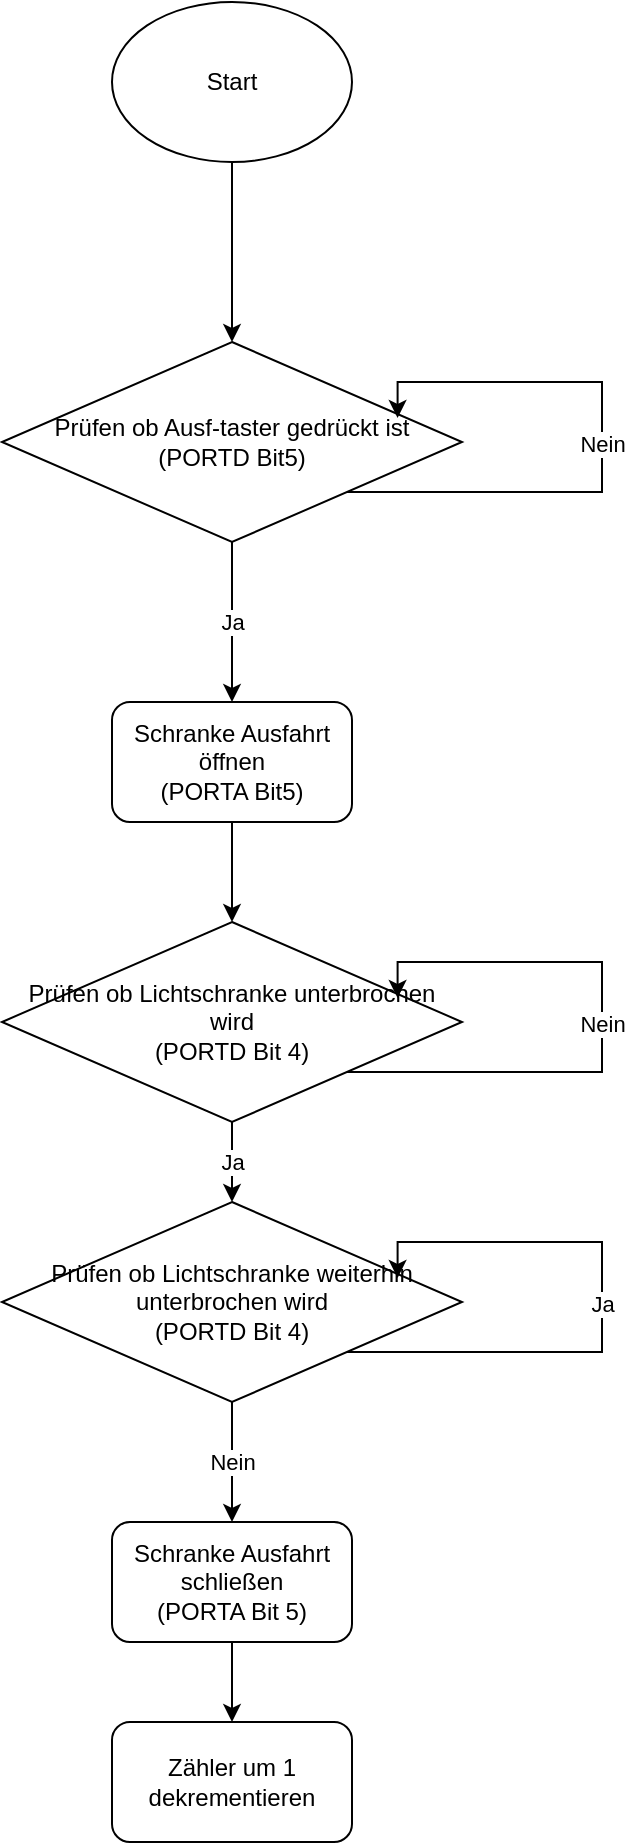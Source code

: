 <mxfile version="14.4.3" type="device"><diagram id="HWOXQPgsigacbzIv-H0E" name="Page-1"><mxGraphModel dx="950" dy="470" grid="1" gridSize="10" guides="1" tooltips="1" connect="1" arrows="1" fold="1" page="1" pageScale="1" pageWidth="827" pageHeight="1169" math="0" shadow="0"><root><mxCell id="0"/><mxCell id="1" parent="0"/><mxCell id="c9YcuFeAZ6GQhSU8Qy4d-6" value="" style="edgeStyle=orthogonalEdgeStyle;rounded=0;orthogonalLoop=1;jettySize=auto;html=1;" parent="1" source="c9YcuFeAZ6GQhSU8Qy4d-1" target="c9YcuFeAZ6GQhSU8Qy4d-7" edge="1"><mxGeometry relative="1" as="geometry"><mxPoint x="110" y="160" as="targetPoint"/></mxGeometry></mxCell><mxCell id="c9YcuFeAZ6GQhSU8Qy4d-1" value="Start" style="ellipse;whiteSpace=wrap;html=1;" parent="1" vertex="1"><mxGeometry x="85" y="40" width="120" height="80" as="geometry"/></mxCell><mxCell id="c9YcuFeAZ6GQhSU8Qy4d-10" value="Ja" style="edgeStyle=orthogonalEdgeStyle;rounded=0;orthogonalLoop=1;jettySize=auto;html=1;" parent="1" source="c9YcuFeAZ6GQhSU8Qy4d-7" target="c9YcuFeAZ6GQhSU8Qy4d-9" edge="1"><mxGeometry relative="1" as="geometry"/></mxCell><mxCell id="c9YcuFeAZ6GQhSU8Qy4d-7" value="Prüfen ob Ausf-taster gedrückt ist&lt;br&gt;(PORTD Bit5)" style="rhombus;whiteSpace=wrap;html=1;" parent="1" vertex="1"><mxGeometry x="30" y="210" width="230" height="100" as="geometry"/></mxCell><mxCell id="c9YcuFeAZ6GQhSU8Qy4d-29" value="" style="edgeStyle=orthogonalEdgeStyle;rounded=0;orthogonalLoop=1;jettySize=auto;html=1;" parent="1" source="c9YcuFeAZ6GQhSU8Qy4d-9" target="c9YcuFeAZ6GQhSU8Qy4d-27" edge="1"><mxGeometry relative="1" as="geometry"/></mxCell><mxCell id="c9YcuFeAZ6GQhSU8Qy4d-9" value="Schranke Ausfahrt öffnen&lt;br&gt;(PORTA Bit5)" style="rounded=1;whiteSpace=wrap;html=1;" parent="1" vertex="1"><mxGeometry x="85" y="390" width="120" height="60" as="geometry"/></mxCell><mxCell id="c9YcuFeAZ6GQhSU8Qy4d-20" value="" style="edgeStyle=orthogonalEdgeStyle;rounded=0;orthogonalLoop=1;jettySize=auto;html=1;" parent="1" source="c9YcuFeAZ6GQhSU8Qy4d-17" target="c9YcuFeAZ6GQhSU8Qy4d-19" edge="1"><mxGeometry relative="1" as="geometry"/></mxCell><mxCell id="c9YcuFeAZ6GQhSU8Qy4d-17" value="Schranke Ausfahrt schließen&lt;br&gt;(PORTA Bit 5)" style="whiteSpace=wrap;html=1;rounded=1;" parent="1" vertex="1"><mxGeometry x="85" y="800" width="120" height="60" as="geometry"/></mxCell><mxCell id="c9YcuFeAZ6GQhSU8Qy4d-19" value="Zähler um 1 dekrementieren" style="whiteSpace=wrap;html=1;rounded=1;" parent="1" vertex="1"><mxGeometry x="85" y="900" width="120" height="60" as="geometry"/></mxCell><mxCell id="c9YcuFeAZ6GQhSU8Qy4d-26" value="Nein" style="edgeStyle=orthogonalEdgeStyle;rounded=0;orthogonalLoop=1;jettySize=auto;html=1;exitX=1;exitY=1;exitDx=0;exitDy=0;entryX=0.86;entryY=0.38;entryDx=0;entryDy=0;entryPerimeter=0;" parent="1" source="c9YcuFeAZ6GQhSU8Qy4d-7" target="c9YcuFeAZ6GQhSU8Qy4d-7" edge="1"><mxGeometry relative="1" as="geometry"><Array as="points"><mxPoint x="330" y="285"/><mxPoint x="330" y="230"/><mxPoint x="228" y="230"/></Array></mxGeometry></mxCell><mxCell id="c9YcuFeAZ6GQhSU8Qy4d-32" value="Ja" style="edgeStyle=orthogonalEdgeStyle;rounded=0;orthogonalLoop=1;jettySize=auto;html=1;" parent="1" source="c9YcuFeAZ6GQhSU8Qy4d-27" target="c9YcuFeAZ6GQhSU8Qy4d-30" edge="1"><mxGeometry relative="1" as="geometry"/></mxCell><mxCell id="c9YcuFeAZ6GQhSU8Qy4d-27" value="&lt;div&gt;Prüfen ob Lichtschranke unterbrochen wird&lt;/div&gt;&lt;div&gt;(PORTD Bit 4)&lt;/div&gt;" style="rhombus;whiteSpace=wrap;html=1;" parent="1" vertex="1"><mxGeometry x="30" y="500" width="230" height="100" as="geometry"/></mxCell><mxCell id="c9YcuFeAZ6GQhSU8Qy4d-28" value="Nein" style="edgeStyle=orthogonalEdgeStyle;rounded=0;orthogonalLoop=1;jettySize=auto;html=1;exitX=1;exitY=1;exitDx=0;exitDy=0;entryX=0.86;entryY=0.38;entryDx=0;entryDy=0;entryPerimeter=0;" parent="1" source="c9YcuFeAZ6GQhSU8Qy4d-27" target="c9YcuFeAZ6GQhSU8Qy4d-27" edge="1"><mxGeometry relative="1" as="geometry"><Array as="points"><mxPoint x="330" y="575"/><mxPoint x="330" y="520"/><mxPoint x="228" y="520"/></Array></mxGeometry></mxCell><mxCell id="c9YcuFeAZ6GQhSU8Qy4d-33" value="Nein" style="edgeStyle=orthogonalEdgeStyle;rounded=0;orthogonalLoop=1;jettySize=auto;html=1;" parent="1" source="c9YcuFeAZ6GQhSU8Qy4d-30" target="c9YcuFeAZ6GQhSU8Qy4d-17" edge="1"><mxGeometry relative="1" as="geometry"/></mxCell><mxCell id="c9YcuFeAZ6GQhSU8Qy4d-30" value="&lt;div&gt;Prüfen ob Lichtschranke weiterhin unterbrochen wird&lt;/div&gt;&lt;div&gt;(PORTD Bit 4)&lt;/div&gt;" style="rhombus;whiteSpace=wrap;html=1;" parent="1" vertex="1"><mxGeometry x="30" y="640" width="230" height="100" as="geometry"/></mxCell><mxCell id="c9YcuFeAZ6GQhSU8Qy4d-31" value="Ja" style="edgeStyle=orthogonalEdgeStyle;rounded=0;orthogonalLoop=1;jettySize=auto;html=1;exitX=1;exitY=1;exitDx=0;exitDy=0;entryX=0.86;entryY=0.38;entryDx=0;entryDy=0;entryPerimeter=0;" parent="1" source="c9YcuFeAZ6GQhSU8Qy4d-30" target="c9YcuFeAZ6GQhSU8Qy4d-30" edge="1"><mxGeometry relative="1" as="geometry"><Array as="points"><mxPoint x="330" y="715"/><mxPoint x="330" y="660"/><mxPoint x="228" y="660"/></Array></mxGeometry></mxCell></root></mxGraphModel></diagram></mxfile>